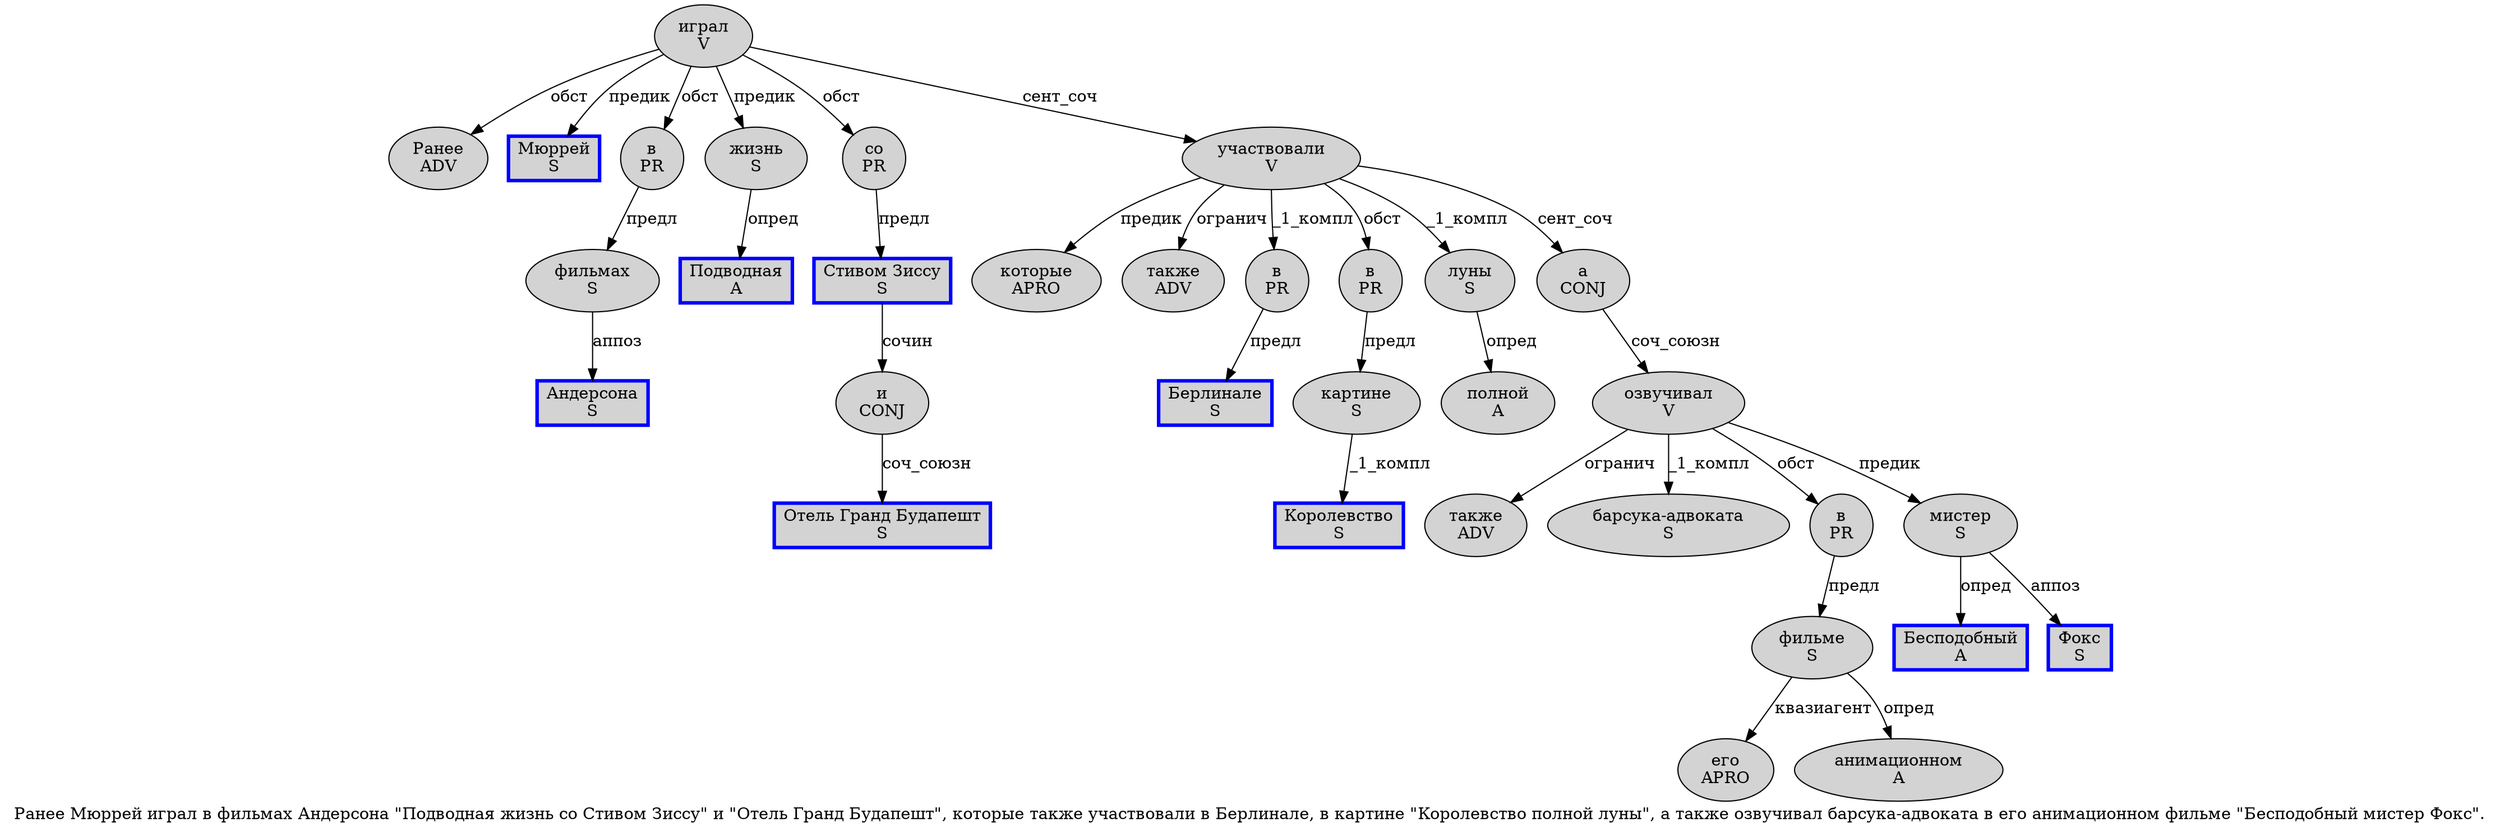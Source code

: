 digraph SENTENCE_1492 {
	graph [label="Ранее Мюррей играл в фильмах Андерсона \"Подводная жизнь со Стивом Зиссу\" и \"Отель Гранд Будапешт\", которые также участвовали в Берлинале, в картине \"Королевство полной луны\", а также озвучивал барсука-адвоката в его анимационном фильме \"Бесподобный мистер Фокс\"."]
	node [style=filled]
		0 [label="Ранее
ADV" color="" fillcolor=lightgray penwidth=1 shape=ellipse]
		1 [label="Мюррей
S" color=blue fillcolor=lightgray penwidth=3 shape=box]
		2 [label="играл
V" color="" fillcolor=lightgray penwidth=1 shape=ellipse]
		3 [label="в
PR" color="" fillcolor=lightgray penwidth=1 shape=ellipse]
		4 [label="фильмах
S" color="" fillcolor=lightgray penwidth=1 shape=ellipse]
		5 [label="Андерсона
S" color=blue fillcolor=lightgray penwidth=3 shape=box]
		7 [label="Подводная
A" color=blue fillcolor=lightgray penwidth=3 shape=box]
		8 [label="жизнь
S" color="" fillcolor=lightgray penwidth=1 shape=ellipse]
		9 [label="со
PR" color="" fillcolor=lightgray penwidth=1 shape=ellipse]
		10 [label="Стивом Зиссу
S" color=blue fillcolor=lightgray penwidth=3 shape=box]
		12 [label="и
CONJ" color="" fillcolor=lightgray penwidth=1 shape=ellipse]
		14 [label="Отель Гранд Будапешт
S" color=blue fillcolor=lightgray penwidth=3 shape=box]
		17 [label="которые
APRO" color="" fillcolor=lightgray penwidth=1 shape=ellipse]
		18 [label="также
ADV" color="" fillcolor=lightgray penwidth=1 shape=ellipse]
		19 [label="участвовали
V" color="" fillcolor=lightgray penwidth=1 shape=ellipse]
		20 [label="в
PR" color="" fillcolor=lightgray penwidth=1 shape=ellipse]
		21 [label="Берлинале
S" color=blue fillcolor=lightgray penwidth=3 shape=box]
		23 [label="в
PR" color="" fillcolor=lightgray penwidth=1 shape=ellipse]
		24 [label="картине
S" color="" fillcolor=lightgray penwidth=1 shape=ellipse]
		26 [label="Королевство
S" color=blue fillcolor=lightgray penwidth=3 shape=box]
		27 [label="полной
A" color="" fillcolor=lightgray penwidth=1 shape=ellipse]
		28 [label="луны
S" color="" fillcolor=lightgray penwidth=1 shape=ellipse]
		31 [label="а
CONJ" color="" fillcolor=lightgray penwidth=1 shape=ellipse]
		32 [label="также
ADV" color="" fillcolor=lightgray penwidth=1 shape=ellipse]
		33 [label="озвучивал
V" color="" fillcolor=lightgray penwidth=1 shape=ellipse]
		34 [label="барсука-адвоката
S" color="" fillcolor=lightgray penwidth=1 shape=ellipse]
		35 [label="в
PR" color="" fillcolor=lightgray penwidth=1 shape=ellipse]
		36 [label="его
APRO" color="" fillcolor=lightgray penwidth=1 shape=ellipse]
		37 [label="анимационном
A" color="" fillcolor=lightgray penwidth=1 shape=ellipse]
		38 [label="фильме
S" color="" fillcolor=lightgray penwidth=1 shape=ellipse]
		40 [label="Бесподобный
A" color=blue fillcolor=lightgray penwidth=3 shape=box]
		41 [label="мистер
S" color="" fillcolor=lightgray penwidth=1 shape=ellipse]
		42 [label="Фокс
S" color=blue fillcolor=lightgray penwidth=3 shape=box]
			28 -> 27 [label="опред"]
			3 -> 4 [label="предл"]
			31 -> 33 [label="соч_союзн"]
			8 -> 7 [label="опред"]
			4 -> 5 [label="аппоз"]
			2 -> 0 [label="обст"]
			2 -> 1 [label="предик"]
			2 -> 3 [label="обст"]
			2 -> 8 [label="предик"]
			2 -> 9 [label="обст"]
			2 -> 19 [label="сент_соч"]
			19 -> 17 [label="предик"]
			19 -> 18 [label="огранич"]
			19 -> 20 [label="_1_компл"]
			19 -> 23 [label="обст"]
			19 -> 28 [label="_1_компл"]
			19 -> 31 [label="сент_соч"]
			12 -> 14 [label="соч_союзн"]
			38 -> 36 [label="квазиагент"]
			38 -> 37 [label="опред"]
			9 -> 10 [label="предл"]
			23 -> 24 [label="предл"]
			41 -> 40 [label="опред"]
			41 -> 42 [label="аппоз"]
			20 -> 21 [label="предл"]
			10 -> 12 [label="сочин"]
			35 -> 38 [label="предл"]
			33 -> 32 [label="огранич"]
			33 -> 34 [label="_1_компл"]
			33 -> 35 [label="обст"]
			33 -> 41 [label="предик"]
			24 -> 26 [label="_1_компл"]
}